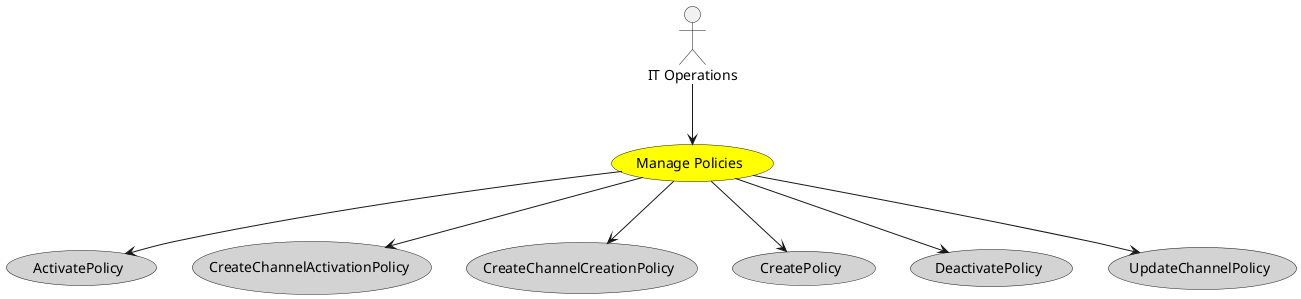 @startuml


usecase "Manage Policies" as ManagePolicies #yellow

Actor "IT Operations" as ITOperations

ITOperations --> ManagePolicies



usecase "ActivatePolicy" as ActivatePolicy #lightgrey

ManagePolicies --> ActivatePolicy

usecase "CreateChannelActivationPolicy" as CreateChannelActivationPolicy #lightgrey

ManagePolicies --> CreateChannelActivationPolicy

usecase "CreateChannelCreationPolicy" as CreateChannelCreationPolicy #lightgrey

ManagePolicies --> CreateChannelCreationPolicy

usecase "CreatePolicy" as CreatePolicy #lightgrey

ManagePolicies --> CreatePolicy

usecase "DeactivatePolicy" as DeactivatePolicy #lightgrey

ManagePolicies --> DeactivatePolicy

usecase "UpdateChannelPolicy" as UpdateChannelPolicy #lightgrey

ManagePolicies --> UpdateChannelPolicy









@enduml
